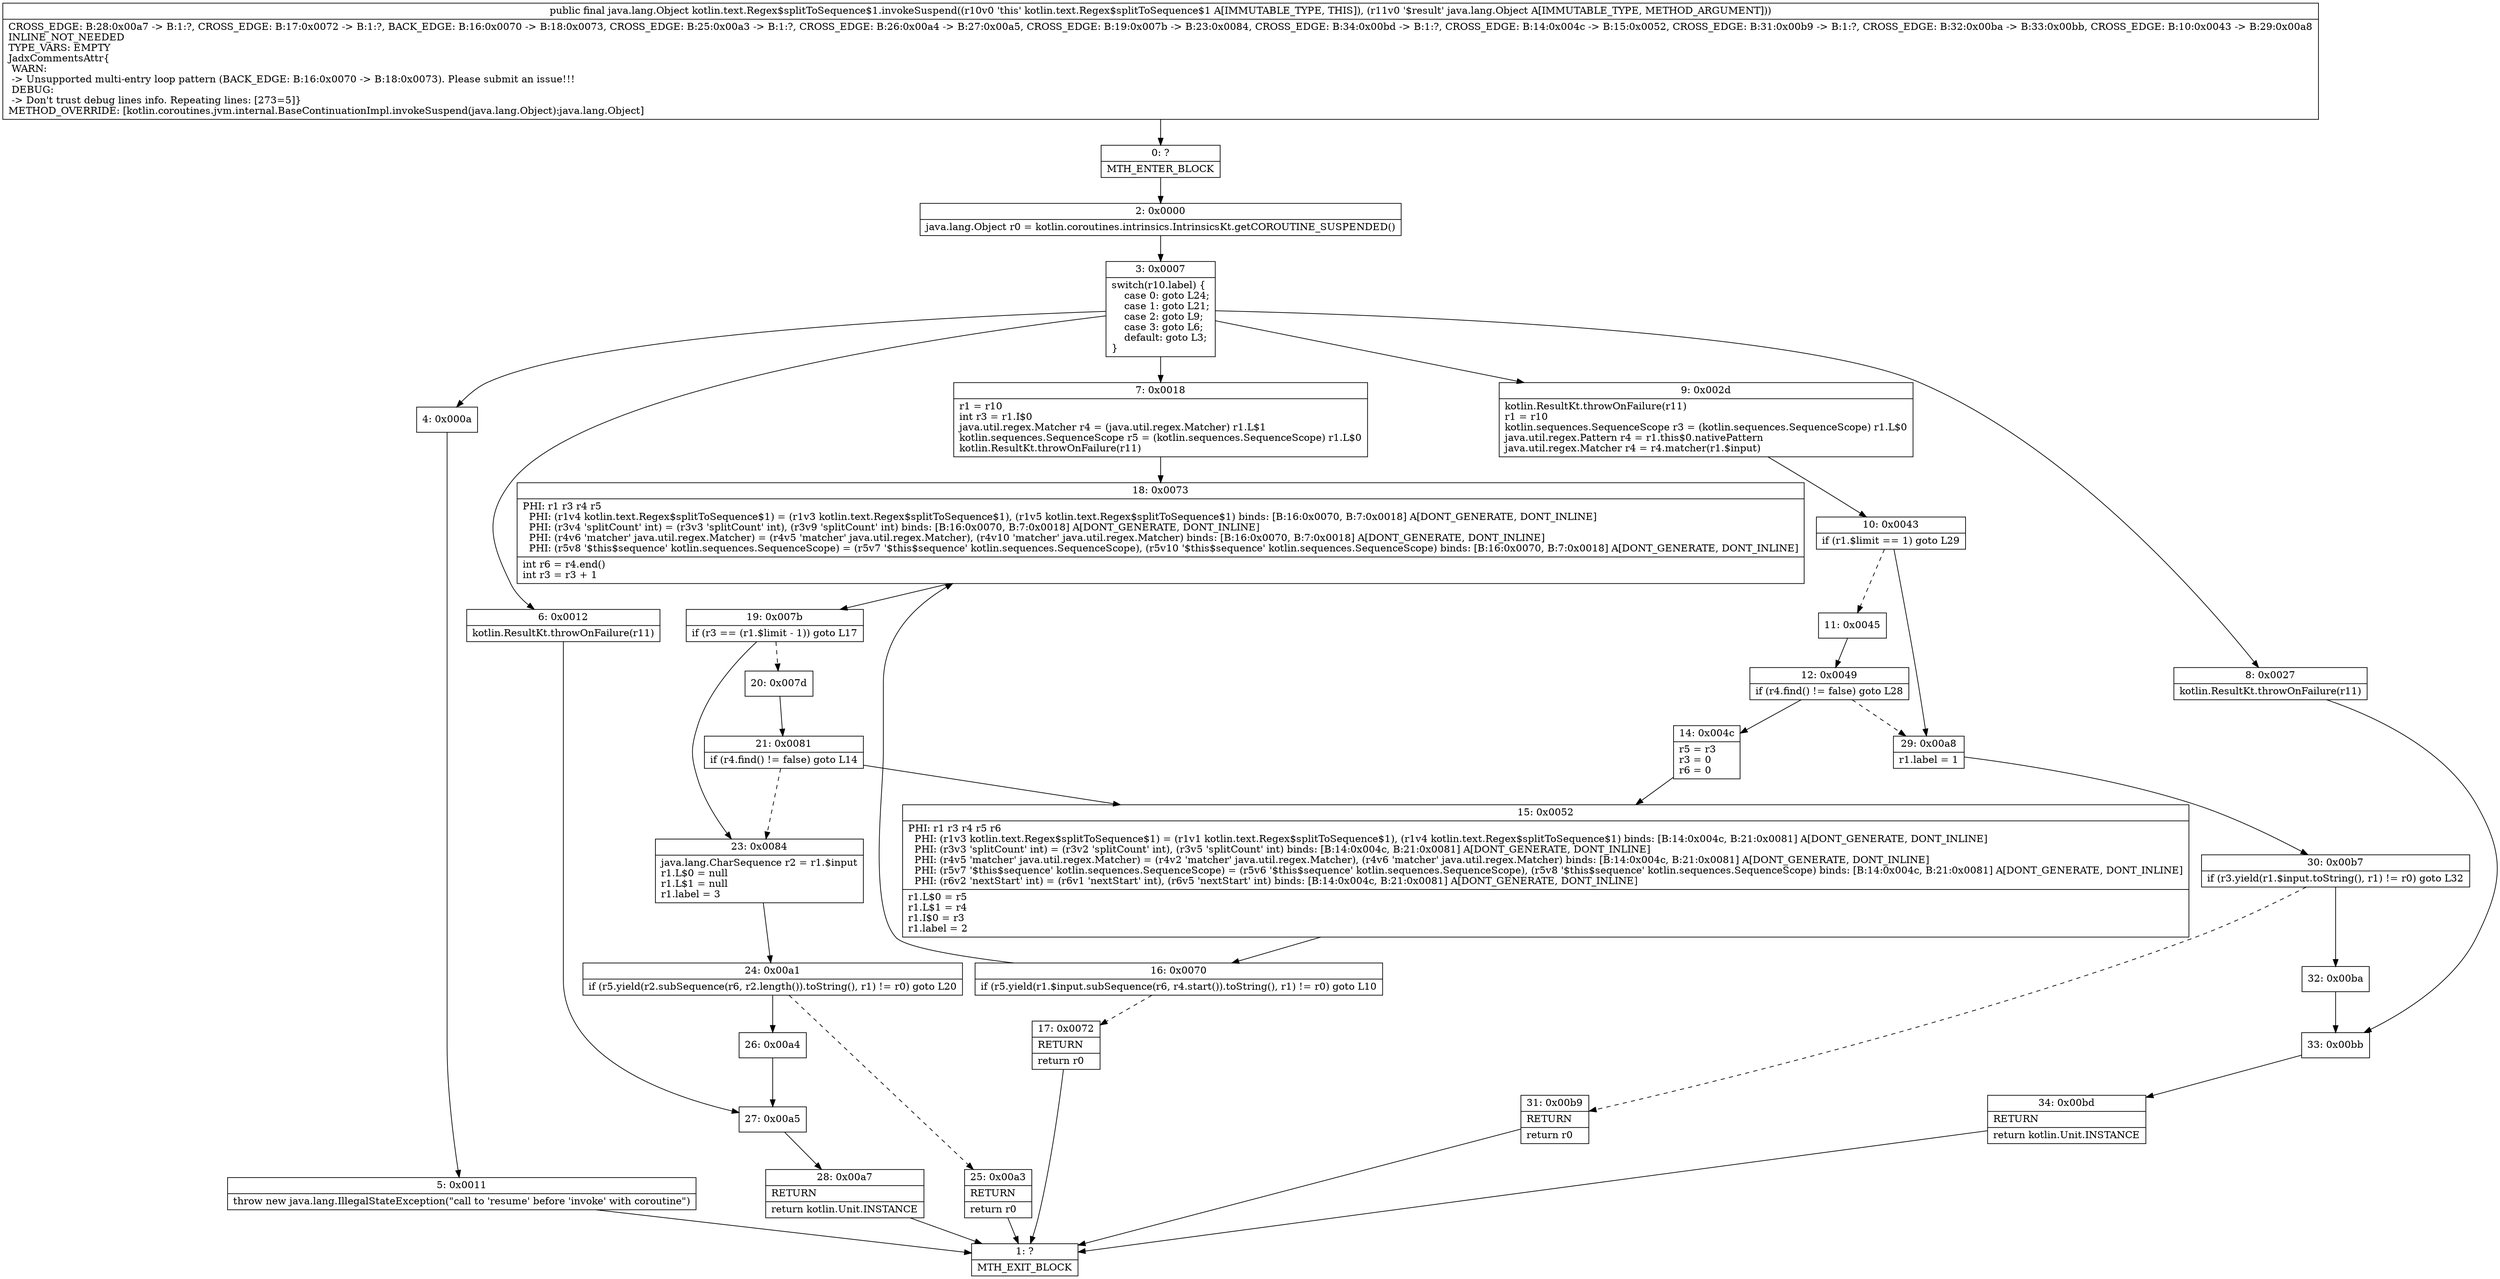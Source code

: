 digraph "CFG forkotlin.text.Regex$splitToSequence$1.invokeSuspend(Ljava\/lang\/Object;)Ljava\/lang\/Object;" {
Node_0 [shape=record,label="{0\:\ ?|MTH_ENTER_BLOCK\l}"];
Node_2 [shape=record,label="{2\:\ 0x0000|java.lang.Object r0 = kotlin.coroutines.intrinsics.IntrinsicsKt.getCOROUTINE_SUSPENDED()\l}"];
Node_3 [shape=record,label="{3\:\ 0x0007|switch(r10.label) \{\l    case 0: goto L24;\l    case 1: goto L21;\l    case 2: goto L9;\l    case 3: goto L6;\l    default: goto L3;\l\}\l}"];
Node_4 [shape=record,label="{4\:\ 0x000a}"];
Node_5 [shape=record,label="{5\:\ 0x0011|throw new java.lang.IllegalStateException(\"call to 'resume' before 'invoke' with coroutine\")\l}"];
Node_1 [shape=record,label="{1\:\ ?|MTH_EXIT_BLOCK\l}"];
Node_6 [shape=record,label="{6\:\ 0x0012|kotlin.ResultKt.throwOnFailure(r11)\l}"];
Node_27 [shape=record,label="{27\:\ 0x00a5}"];
Node_28 [shape=record,label="{28\:\ 0x00a7|RETURN\l|return kotlin.Unit.INSTANCE\l}"];
Node_7 [shape=record,label="{7\:\ 0x0018|r1 = r10\lint r3 = r1.I$0\ljava.util.regex.Matcher r4 = (java.util.regex.Matcher) r1.L$1\lkotlin.sequences.SequenceScope r5 = (kotlin.sequences.SequenceScope) r1.L$0\lkotlin.ResultKt.throwOnFailure(r11)\l}"];
Node_18 [shape=record,label="{18\:\ 0x0073|PHI: r1 r3 r4 r5 \l  PHI: (r1v4 kotlin.text.Regex$splitToSequence$1) = (r1v3 kotlin.text.Regex$splitToSequence$1), (r1v5 kotlin.text.Regex$splitToSequence$1) binds: [B:16:0x0070, B:7:0x0018] A[DONT_GENERATE, DONT_INLINE]\l  PHI: (r3v4 'splitCount' int) = (r3v3 'splitCount' int), (r3v9 'splitCount' int) binds: [B:16:0x0070, B:7:0x0018] A[DONT_GENERATE, DONT_INLINE]\l  PHI: (r4v6 'matcher' java.util.regex.Matcher) = (r4v5 'matcher' java.util.regex.Matcher), (r4v10 'matcher' java.util.regex.Matcher) binds: [B:16:0x0070, B:7:0x0018] A[DONT_GENERATE, DONT_INLINE]\l  PHI: (r5v8 '$this$sequence' kotlin.sequences.SequenceScope) = (r5v7 '$this$sequence' kotlin.sequences.SequenceScope), (r5v10 '$this$sequence' kotlin.sequences.SequenceScope) binds: [B:16:0x0070, B:7:0x0018] A[DONT_GENERATE, DONT_INLINE]\l|int r6 = r4.end()\lint r3 = r3 + 1\l}"];
Node_19 [shape=record,label="{19\:\ 0x007b|if (r3 == (r1.$limit \- 1)) goto L17\l}"];
Node_20 [shape=record,label="{20\:\ 0x007d}"];
Node_21 [shape=record,label="{21\:\ 0x0081|if (r4.find() != false) goto L14\l}"];
Node_15 [shape=record,label="{15\:\ 0x0052|PHI: r1 r3 r4 r5 r6 \l  PHI: (r1v3 kotlin.text.Regex$splitToSequence$1) = (r1v1 kotlin.text.Regex$splitToSequence$1), (r1v4 kotlin.text.Regex$splitToSequence$1) binds: [B:14:0x004c, B:21:0x0081] A[DONT_GENERATE, DONT_INLINE]\l  PHI: (r3v3 'splitCount' int) = (r3v2 'splitCount' int), (r3v5 'splitCount' int) binds: [B:14:0x004c, B:21:0x0081] A[DONT_GENERATE, DONT_INLINE]\l  PHI: (r4v5 'matcher' java.util.regex.Matcher) = (r4v2 'matcher' java.util.regex.Matcher), (r4v6 'matcher' java.util.regex.Matcher) binds: [B:14:0x004c, B:21:0x0081] A[DONT_GENERATE, DONT_INLINE]\l  PHI: (r5v7 '$this$sequence' kotlin.sequences.SequenceScope) = (r5v6 '$this$sequence' kotlin.sequences.SequenceScope), (r5v8 '$this$sequence' kotlin.sequences.SequenceScope) binds: [B:14:0x004c, B:21:0x0081] A[DONT_GENERATE, DONT_INLINE]\l  PHI: (r6v2 'nextStart' int) = (r6v1 'nextStart' int), (r6v5 'nextStart' int) binds: [B:14:0x004c, B:21:0x0081] A[DONT_GENERATE, DONT_INLINE]\l|r1.L$0 = r5\lr1.L$1 = r4\lr1.I$0 = r3\lr1.label = 2\l}"];
Node_16 [shape=record,label="{16\:\ 0x0070|if (r5.yield(r1.$input.subSequence(r6, r4.start()).toString(), r1) != r0) goto L10\l}"];
Node_17 [shape=record,label="{17\:\ 0x0072|RETURN\l|return r0\l}"];
Node_23 [shape=record,label="{23\:\ 0x0084|java.lang.CharSequence r2 = r1.$input\lr1.L$0 = null\lr1.L$1 = null\lr1.label = 3\l}"];
Node_24 [shape=record,label="{24\:\ 0x00a1|if (r5.yield(r2.subSequence(r6, r2.length()).toString(), r1) != r0) goto L20\l}"];
Node_25 [shape=record,label="{25\:\ 0x00a3|RETURN\l|return r0\l}"];
Node_26 [shape=record,label="{26\:\ 0x00a4}"];
Node_8 [shape=record,label="{8\:\ 0x0027|kotlin.ResultKt.throwOnFailure(r11)\l}"];
Node_33 [shape=record,label="{33\:\ 0x00bb}"];
Node_34 [shape=record,label="{34\:\ 0x00bd|RETURN\l|return kotlin.Unit.INSTANCE\l}"];
Node_9 [shape=record,label="{9\:\ 0x002d|kotlin.ResultKt.throwOnFailure(r11)\lr1 = r10\lkotlin.sequences.SequenceScope r3 = (kotlin.sequences.SequenceScope) r1.L$0\ljava.util.regex.Pattern r4 = r1.this$0.nativePattern\ljava.util.regex.Matcher r4 = r4.matcher(r1.$input)\l}"];
Node_10 [shape=record,label="{10\:\ 0x0043|if (r1.$limit == 1) goto L29\l}"];
Node_11 [shape=record,label="{11\:\ 0x0045}"];
Node_12 [shape=record,label="{12\:\ 0x0049|if (r4.find() != false) goto L28\l}"];
Node_14 [shape=record,label="{14\:\ 0x004c|r5 = r3\lr3 = 0\lr6 = 0\l}"];
Node_29 [shape=record,label="{29\:\ 0x00a8|r1.label = 1\l}"];
Node_30 [shape=record,label="{30\:\ 0x00b7|if (r3.yield(r1.$input.toString(), r1) != r0) goto L32\l}"];
Node_31 [shape=record,label="{31\:\ 0x00b9|RETURN\l|return r0\l}"];
Node_32 [shape=record,label="{32\:\ 0x00ba}"];
MethodNode[shape=record,label="{public final java.lang.Object kotlin.text.Regex$splitToSequence$1.invokeSuspend((r10v0 'this' kotlin.text.Regex$splitToSequence$1 A[IMMUTABLE_TYPE, THIS]), (r11v0 '$result' java.lang.Object A[IMMUTABLE_TYPE, METHOD_ARGUMENT]))  | CROSS_EDGE: B:28:0x00a7 \-\> B:1:?, CROSS_EDGE: B:17:0x0072 \-\> B:1:?, BACK_EDGE: B:16:0x0070 \-\> B:18:0x0073, CROSS_EDGE: B:25:0x00a3 \-\> B:1:?, CROSS_EDGE: B:26:0x00a4 \-\> B:27:0x00a5, CROSS_EDGE: B:19:0x007b \-\> B:23:0x0084, CROSS_EDGE: B:34:0x00bd \-\> B:1:?, CROSS_EDGE: B:14:0x004c \-\> B:15:0x0052, CROSS_EDGE: B:31:0x00b9 \-\> B:1:?, CROSS_EDGE: B:32:0x00ba \-\> B:33:0x00bb, CROSS_EDGE: B:10:0x0043 \-\> B:29:0x00a8\lINLINE_NOT_NEEDED\lTYPE_VARS: EMPTY\lJadxCommentsAttr\{\l WARN: \l \-\> Unsupported multi\-entry loop pattern (BACK_EDGE: B:16:0x0070 \-\> B:18:0x0073). Please submit an issue!!!\l DEBUG: \l \-\> Don't trust debug lines info. Repeating lines: [273=5]\}\lMETHOD_OVERRIDE: [kotlin.coroutines.jvm.internal.BaseContinuationImpl.invokeSuspend(java.lang.Object):java.lang.Object]\l}"];
MethodNode -> Node_0;Node_0 -> Node_2;
Node_2 -> Node_3;
Node_3 -> Node_4;
Node_3 -> Node_6;
Node_3 -> Node_7;
Node_3 -> Node_8;
Node_3 -> Node_9;
Node_4 -> Node_5;
Node_5 -> Node_1;
Node_6 -> Node_27;
Node_27 -> Node_28;
Node_28 -> Node_1;
Node_7 -> Node_18;
Node_18 -> Node_19;
Node_19 -> Node_20[style=dashed];
Node_19 -> Node_23;
Node_20 -> Node_21;
Node_21 -> Node_15;
Node_21 -> Node_23[style=dashed];
Node_15 -> Node_16;
Node_16 -> Node_17[style=dashed];
Node_16 -> Node_18;
Node_17 -> Node_1;
Node_23 -> Node_24;
Node_24 -> Node_25[style=dashed];
Node_24 -> Node_26;
Node_25 -> Node_1;
Node_26 -> Node_27;
Node_8 -> Node_33;
Node_33 -> Node_34;
Node_34 -> Node_1;
Node_9 -> Node_10;
Node_10 -> Node_11[style=dashed];
Node_10 -> Node_29;
Node_11 -> Node_12;
Node_12 -> Node_14;
Node_12 -> Node_29[style=dashed];
Node_14 -> Node_15;
Node_29 -> Node_30;
Node_30 -> Node_31[style=dashed];
Node_30 -> Node_32;
Node_31 -> Node_1;
Node_32 -> Node_33;
}

